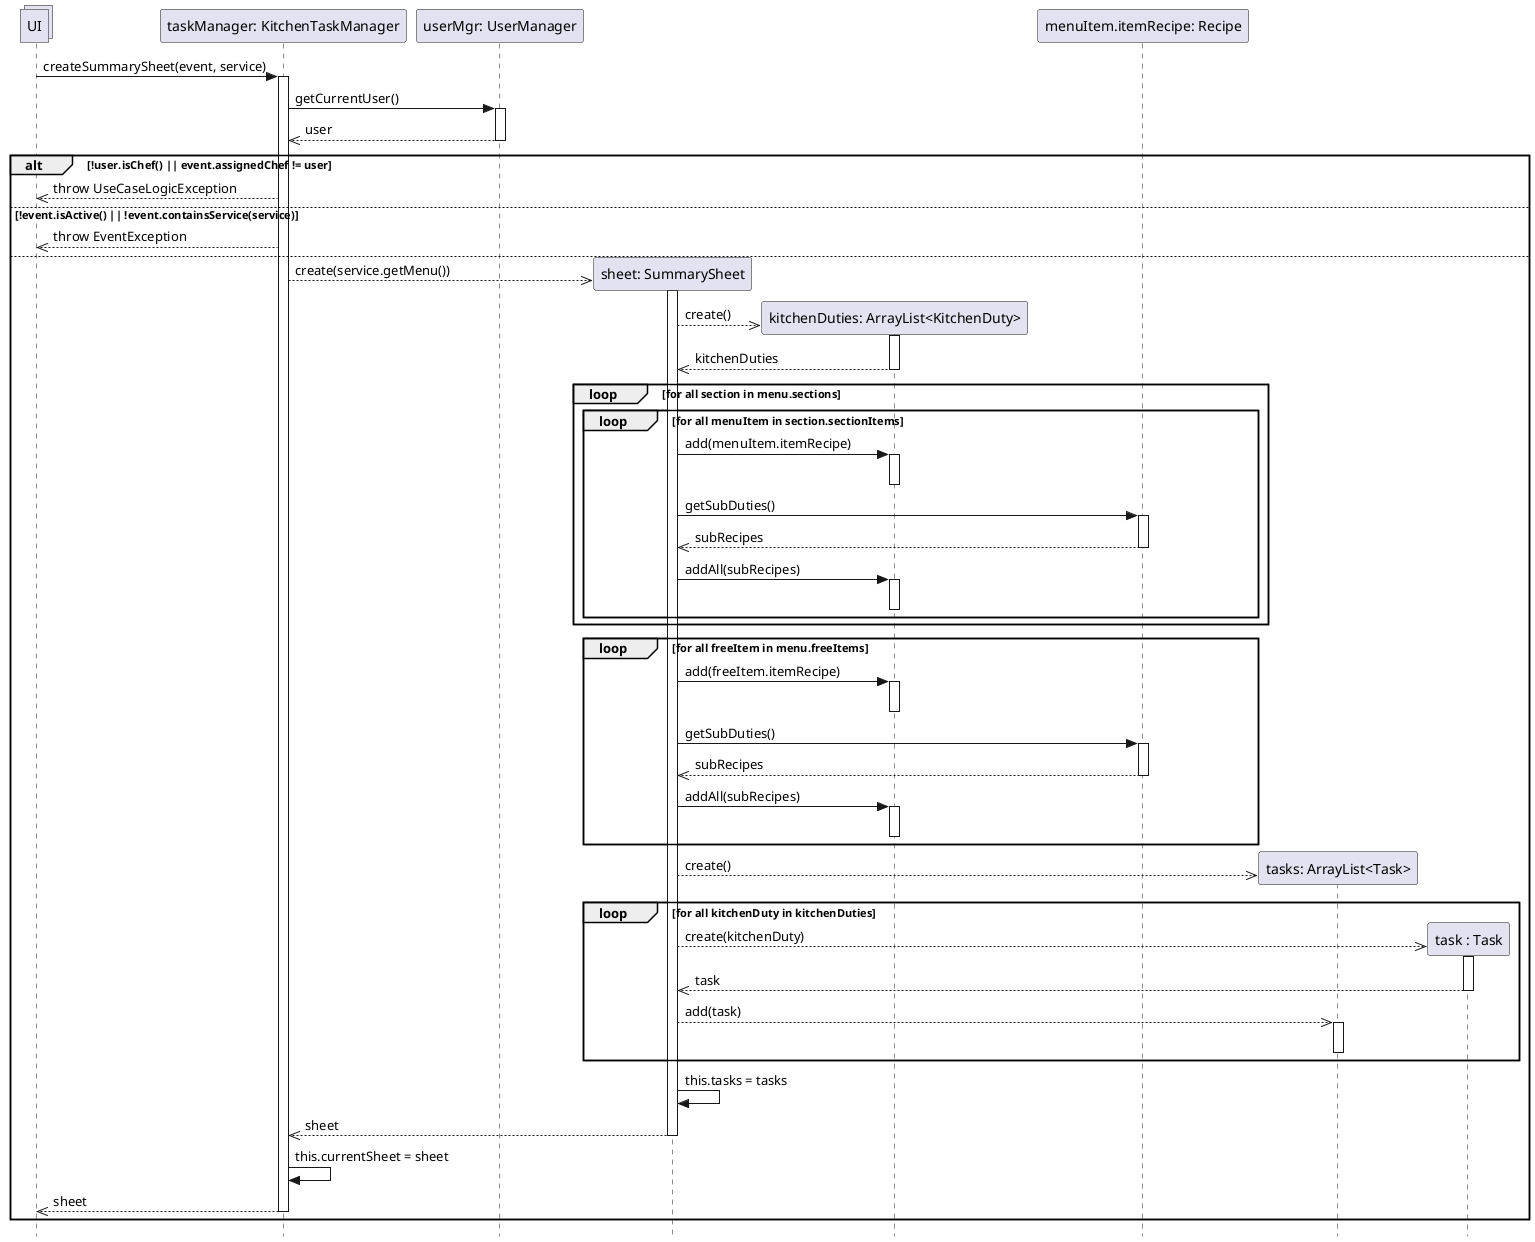 @startuml Operazione 1
skinparam Style strictuml

collections UI

participant "taskManager: KitchenTaskManager" as tm
UI -> tm: createSummarySheet(event, service)
activate tm

participant "userMgr: UserManager" as um
tm -> um: getCurrentUser()
activate um
tm <<-- um: user
deactivate um

alt !user.isChef() || event.assignedChef != user
    UI <<-- tm: throw UseCaseLogicException
else !event.isActive() || !event.containsService(service)
    UI <<-- tm: throw EventException
else
    participant "sheet: SummarySheet" as ss
    tm -->> ss **: create(service.getMenu())
    activate ss

    participant "kitchenDuties: ArrayList<KitchenDuty>" as kdList
    ss -->> kdList**: create()
    activate kdList
    return kitchenDuties
    deactivate kdList
    
    loop for all section in menu.sections
        loop for all menuItem in section.sectionItems
            ss -> kdList: add(menuItem.itemRecipe)
            activate kdList
            deactivate kdList
            
            participant "menuItem.itemRecipe: Recipe" as recipe
            ss -> recipe: getSubDuties()
            activate recipe
            ss <<-- recipe: subRecipes
            deactivate recipe

            ss -> kdList: addAll(subRecipes)
            activate kdList
            deactivate kdList

        end
    end

    loop for all freeItem in menu.freeItems
        ss -> kdList: add(freeItem.itemRecipe)
        activate kdList
        deactivate kdList

        participant "freeItem.itemRecipe: Recipe" as recipe
            ss -> recipe: getSubDuties()
            activate recipe
            ss <<-- recipe: subRecipes
            deactivate recipe

            ss -> kdList: addAll(subRecipes)
            activate kdList
            deactivate kdList
    end

    participant "tasks: ArrayList<Task>" as tasks
    ss -->> tasks**: create()

    loop for all kitchenDuty in kitchenDuties
        participant "task : Task" as t
        ss -->> t **: create(kitchenDuty)
        activate t
        ' ss <<-- t :task
        return task
        deactivate t
        ss -->>tasks: add(task)
        activate tasks
        deactivate tasks
    end

    ss -> ss: this.tasks = tasks

    tm <<-- ss: sheet
    deactivate ss

    tm -> tm: this.currentSheet = sheet

    UI <<-- tm: sheet
    deactivate tm
    
end

@enduml